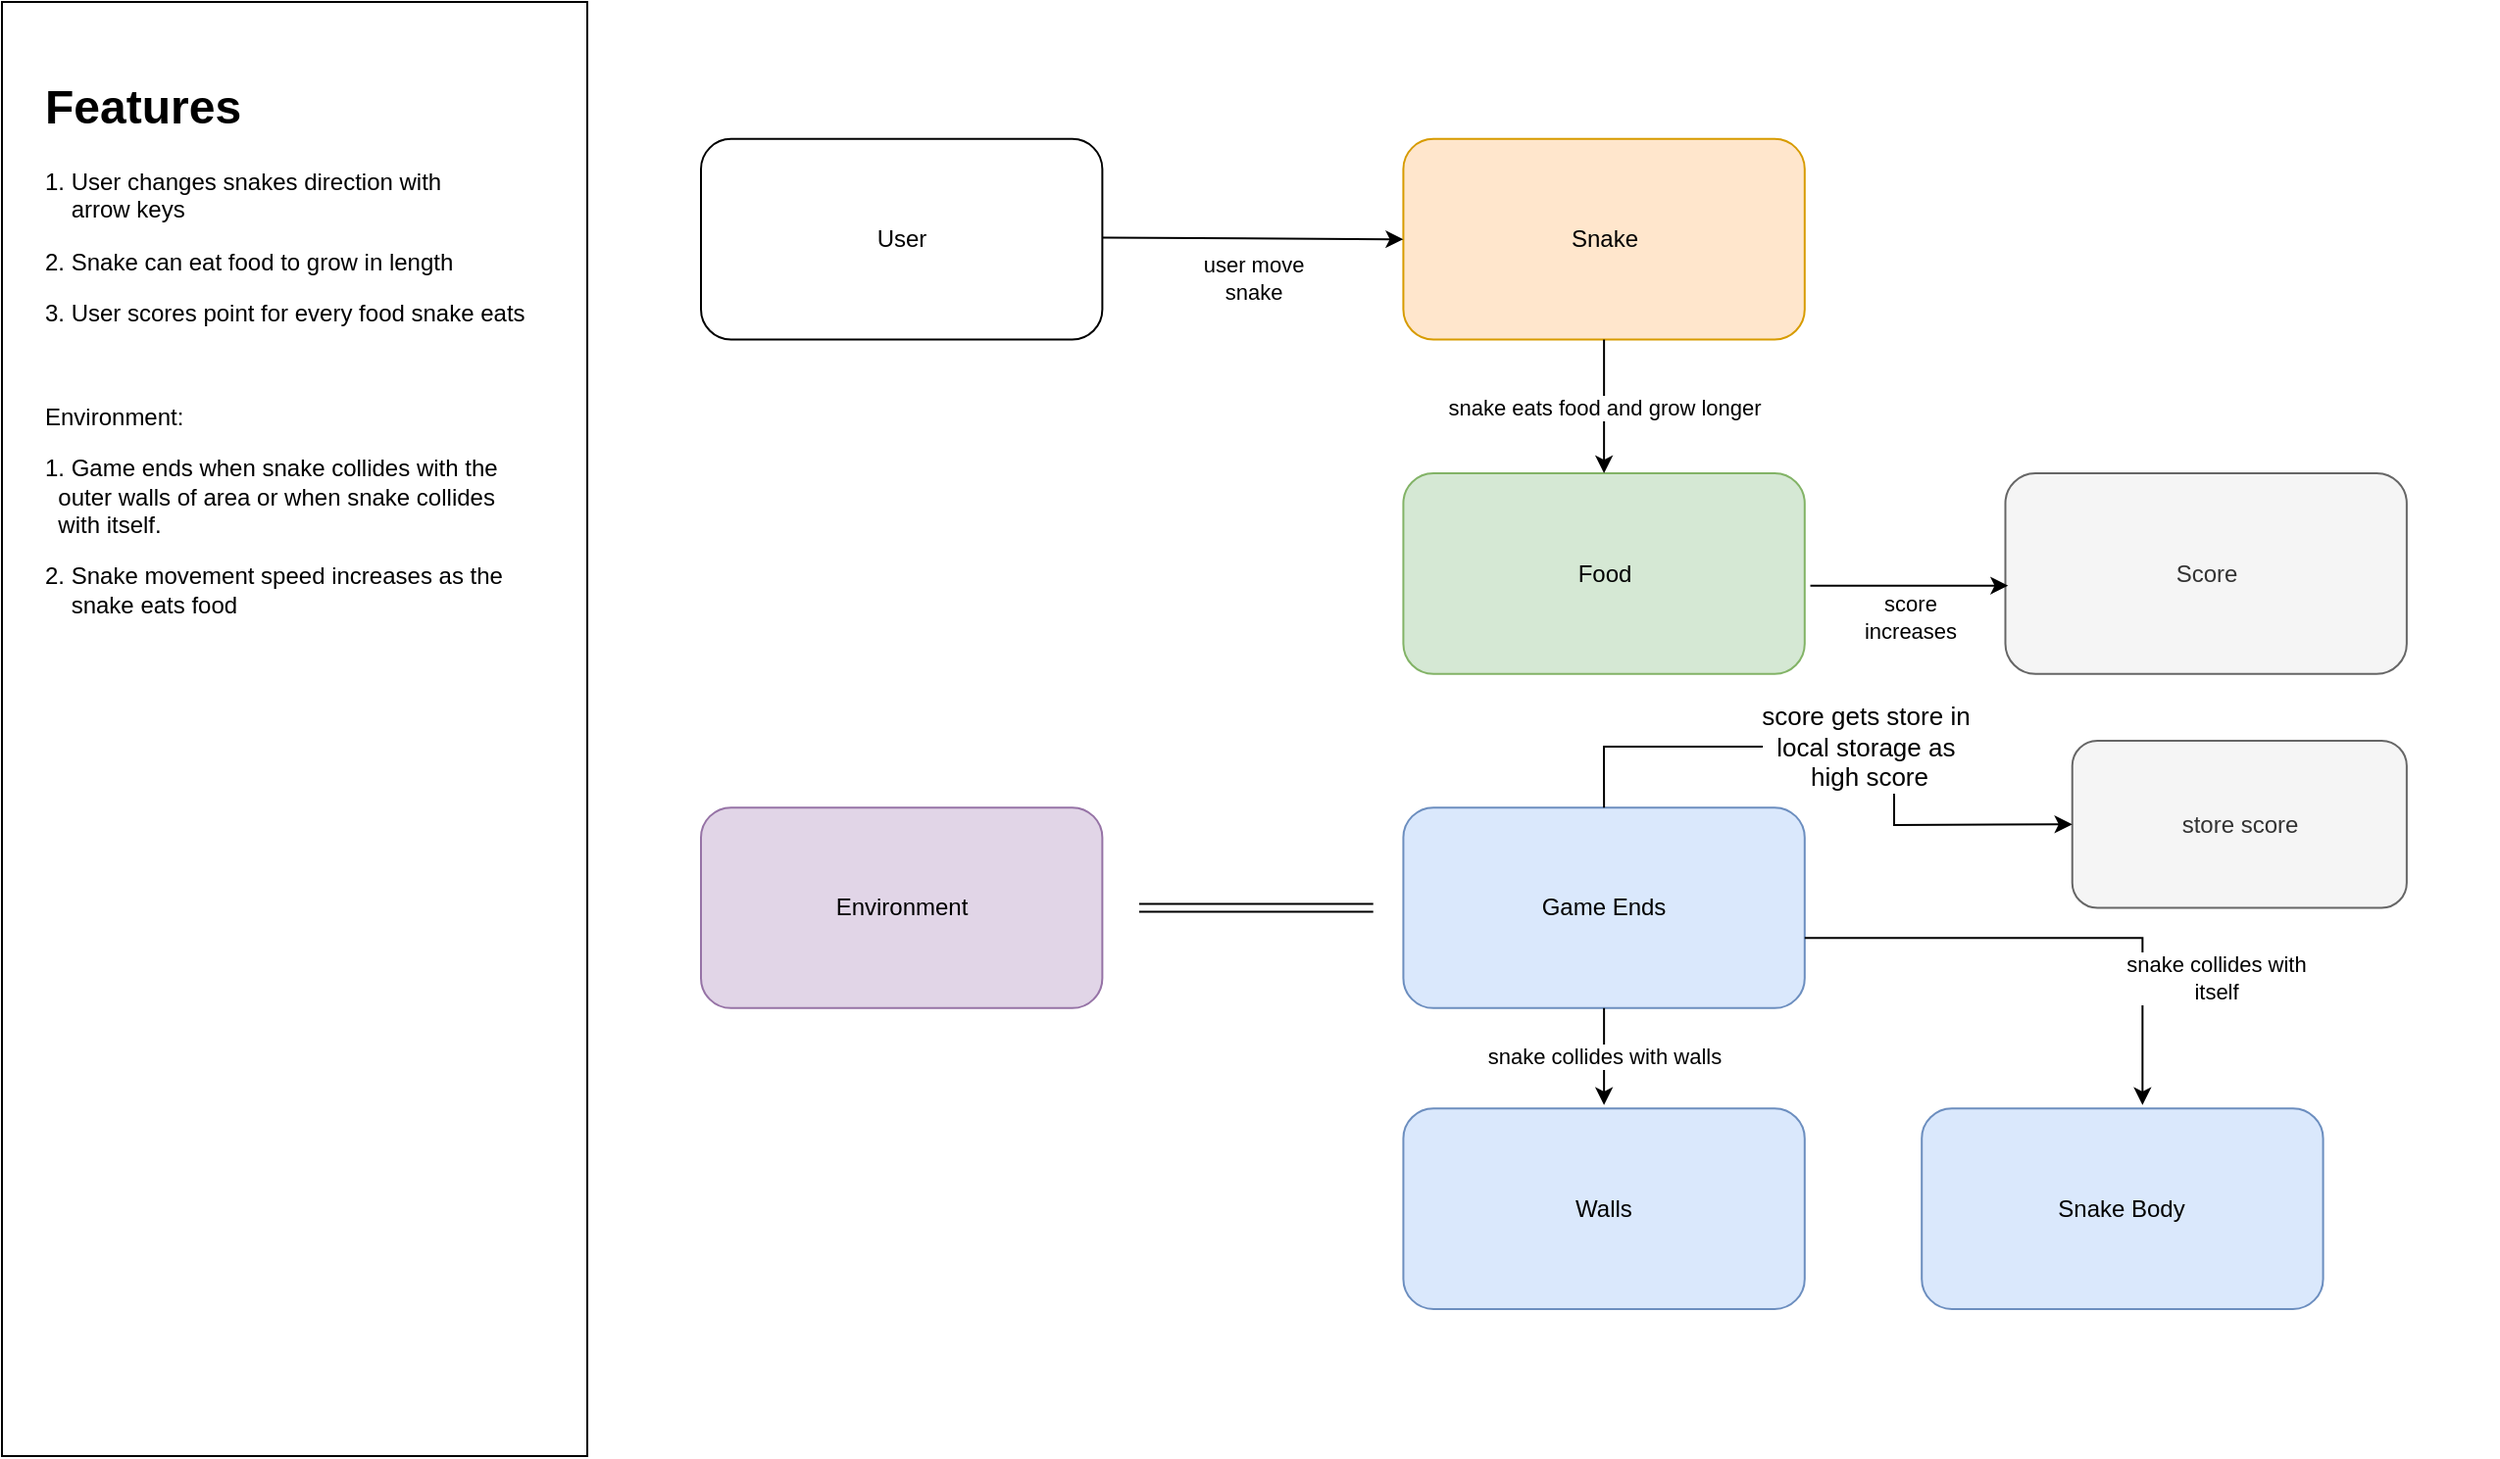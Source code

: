 <mxfile version="20.2.2" type="github">
  <diagram id="JUbkFRHb6d1zBr4sEOrN" name="Page-1">
    <mxGraphModel dx="1730" dy="868" grid="1" gridSize="10" guides="1" tooltips="1" connect="1" arrows="1" fold="1" page="1" pageScale="1" pageWidth="1400" pageHeight="850" math="0" shadow="0">
      <root>
        <mxCell id="0" />
        <mxCell id="1" parent="0" />
        <mxCell id="25Mnqkrbem5WSyrcIev_-58" value="" style="group" vertex="1" connectable="0" parent="1">
          <mxGeometry x="35.0" y="40.0" width="1273.0" height="742.0" as="geometry" />
        </mxCell>
        <mxCell id="25Mnqkrbem5WSyrcIev_-1" value="" style="rounded=1;whiteSpace=wrap;html=1;" vertex="1" parent="25Mnqkrbem5WSyrcIev_-58">
          <mxGeometry x="356.501" y="69.936" width="204.69" height="102.345" as="geometry" />
        </mxCell>
        <mxCell id="25Mnqkrbem5WSyrcIev_-2" value="User" style="text;html=1;strokeColor=none;fillColor=none;align=center;verticalAlign=middle;whiteSpace=wrap;rounded=0;" vertex="1" parent="25Mnqkrbem5WSyrcIev_-58">
          <mxGeometry x="407.674" y="95.522" width="102.345" height="51.172" as="geometry" />
        </mxCell>
        <mxCell id="25Mnqkrbem5WSyrcIev_-4" value="" style="rounded=0;whiteSpace=wrap;html=1;rotation=90;" vertex="1" parent="25Mnqkrbem5WSyrcIev_-58">
          <mxGeometry x="-221.747" y="221.747" width="742.0" height="298.506" as="geometry" />
        </mxCell>
        <mxCell id="25Mnqkrbem5WSyrcIev_-5" value="&lt;h1&gt;Features&lt;/h1&gt;&lt;p&gt;1. User changes snakes direction with&amp;nbsp; &amp;nbsp; &amp;nbsp; &amp;nbsp; &amp;nbsp; &amp;nbsp; &amp;nbsp; &amp;nbsp; &amp;nbsp; arrow keys&lt;/p&gt;&lt;p&gt;2. Snake can eat food to grow in length&lt;/p&gt;&lt;p&gt;3. User scores point for every food snake eats&lt;/p&gt;&lt;p&gt;&lt;br&gt;&lt;/p&gt;&lt;p&gt;Environment:&lt;/p&gt;&lt;p&gt;1. Game ends when snake collides with the&amp;nbsp; &amp;nbsp; &amp;nbsp; &amp;nbsp; outer walls of area or when snake collides&amp;nbsp; &amp;nbsp; &amp;nbsp; &amp;nbsp; with itself.&lt;/p&gt;&lt;p&gt;2. Snake movement speed increases as the&amp;nbsp; &amp;nbsp; &amp;nbsp; &amp;nbsp; snake eats food&lt;/p&gt;" style="text;html=1;strokeColor=none;fillColor=none;spacing=5;spacingTop=-20;whiteSpace=wrap;overflow=hidden;rounded=0;" vertex="1" parent="25Mnqkrbem5WSyrcIev_-58">
          <mxGeometry x="17.057" y="34.115" width="255.862" height="682.299" as="geometry" />
        </mxCell>
        <mxCell id="25Mnqkrbem5WSyrcIev_-6" value="User" style="text;html=1;strokeColor=none;fillColor=none;align=center;verticalAlign=middle;whiteSpace=wrap;rounded=0;" vertex="1" parent="25Mnqkrbem5WSyrcIev_-58">
          <mxGeometry x="765.881" y="95.522" width="102.345" height="51.172" as="geometry" />
        </mxCell>
        <mxCell id="25Mnqkrbem5WSyrcIev_-7" value="Snake" style="rounded=1;whiteSpace=wrap;html=1;fillColor=#ffe6cc;strokeColor=#d79b00;" vertex="1" parent="25Mnqkrbem5WSyrcIev_-58">
          <mxGeometry x="714.708" y="69.936" width="204.69" height="102.345" as="geometry" />
        </mxCell>
        <mxCell id="25Mnqkrbem5WSyrcIev_-9" value="Food" style="rounded=1;whiteSpace=wrap;html=1;fillColor=#d5e8d4;strokeColor=#82b366;" vertex="1" parent="25Mnqkrbem5WSyrcIev_-58">
          <mxGeometry x="714.708" y="240.51" width="204.69" height="102.345" as="geometry" />
        </mxCell>
        <mxCell id="25Mnqkrbem5WSyrcIev_-10" value="Score" style="rounded=1;whiteSpace=wrap;html=1;fillColor=#f5f5f5;strokeColor=#666666;fontColor=#333333;" vertex="1" parent="25Mnqkrbem5WSyrcIev_-58">
          <mxGeometry x="1021.743" y="240.51" width="204.69" height="102.345" as="geometry" />
        </mxCell>
        <mxCell id="25Mnqkrbem5WSyrcIev_-11" value="" style="rounded=1;whiteSpace=wrap;html=1;fillColor=#e1d5e7;strokeColor=#9673a6;" vertex="1" parent="25Mnqkrbem5WSyrcIev_-58">
          <mxGeometry x="356.501" y="411.085" width="204.69" height="102.345" as="geometry" />
        </mxCell>
        <mxCell id="25Mnqkrbem5WSyrcIev_-12" value="Environment" style="text;html=1;strokeColor=none;fillColor=none;align=center;verticalAlign=middle;whiteSpace=wrap;rounded=0;" vertex="1" parent="25Mnqkrbem5WSyrcIev_-58">
          <mxGeometry x="407.674" y="436.671" width="102.345" height="51.172" as="geometry" />
        </mxCell>
        <mxCell id="25Mnqkrbem5WSyrcIev_-13" value="" style="rounded=1;whiteSpace=wrap;html=1;fillColor=#dae8fc;strokeColor=#6c8ebf;" vertex="1" parent="25Mnqkrbem5WSyrcIev_-58">
          <mxGeometry x="714.708" y="411.085" width="204.69" height="102.345" as="geometry" />
        </mxCell>
        <mxCell id="25Mnqkrbem5WSyrcIev_-14" value="Game Ends" style="text;html=1;strokeColor=none;fillColor=none;align=center;verticalAlign=middle;whiteSpace=wrap;rounded=0;" vertex="1" parent="25Mnqkrbem5WSyrcIev_-58">
          <mxGeometry x="765.881" y="436.671" width="102.345" height="51.172" as="geometry" />
        </mxCell>
        <mxCell id="25Mnqkrbem5WSyrcIev_-17" value="" style="rounded=1;whiteSpace=wrap;html=1;fillColor=#dae8fc;strokeColor=#6c8ebf;" vertex="1" parent="25Mnqkrbem5WSyrcIev_-58">
          <mxGeometry x="714.708" y="564.602" width="204.69" height="102.345" as="geometry" />
        </mxCell>
        <mxCell id="25Mnqkrbem5WSyrcIev_-18" value="Walls" style="text;html=1;strokeColor=none;fillColor=none;align=center;verticalAlign=middle;whiteSpace=wrap;rounded=0;" vertex="1" parent="25Mnqkrbem5WSyrcIev_-58">
          <mxGeometry x="765.881" y="590.189" width="102.345" height="51.172" as="geometry" />
        </mxCell>
        <mxCell id="25Mnqkrbem5WSyrcIev_-19" value="" style="rounded=1;whiteSpace=wrap;html=1;fillColor=#dae8fc;strokeColor=#6c8ebf;" vertex="1" parent="25Mnqkrbem5WSyrcIev_-58">
          <mxGeometry x="979.099" y="564.602" width="204.69" height="102.345" as="geometry" />
        </mxCell>
        <mxCell id="25Mnqkrbem5WSyrcIev_-20" value="Snake Body" style="text;html=1;strokeColor=none;fillColor=none;align=center;verticalAlign=middle;whiteSpace=wrap;rounded=0;" vertex="1" parent="25Mnqkrbem5WSyrcIev_-58">
          <mxGeometry x="1030.272" y="590.189" width="102.345" height="51.172" as="geometry" />
        </mxCell>
        <mxCell id="25Mnqkrbem5WSyrcIev_-21" value="store score" style="rounded=1;whiteSpace=wrap;html=1;fillColor=#f5f5f5;strokeColor=#666666;fontColor=#333333;" vertex="1" parent="25Mnqkrbem5WSyrcIev_-58">
          <mxGeometry x="1055.858" y="376.97" width="170.575" height="85.287" as="geometry" />
        </mxCell>
        <mxCell id="25Mnqkrbem5WSyrcIev_-22" value="" style="endArrow=classic;html=1;rounded=0;" edge="1" parent="25Mnqkrbem5WSyrcIev_-58">
          <mxGeometry relative="1" as="geometry">
            <mxPoint x="561.191" y="120.255" as="sourcePoint" />
            <mxPoint x="714.708" y="121.108" as="targetPoint" />
          </mxGeometry>
        </mxCell>
        <mxCell id="25Mnqkrbem5WSyrcIev_-23" value="user move &lt;br&gt;snake" style="edgeLabel;resizable=0;html=1;align=center;verticalAlign=middle;" connectable="0" vertex="1" parent="25Mnqkrbem5WSyrcIev_-22">
          <mxGeometry relative="1" as="geometry">
            <mxPoint y="20" as="offset" />
          </mxGeometry>
        </mxCell>
        <mxCell id="25Mnqkrbem5WSyrcIev_-25" value="" style="endArrow=classic;html=1;rounded=0;exitX=0.5;exitY=1;exitDx=0;exitDy=0;entryX=0.5;entryY=0;entryDx=0;entryDy=0;" edge="1" parent="25Mnqkrbem5WSyrcIev_-58" source="25Mnqkrbem5WSyrcIev_-7" target="25Mnqkrbem5WSyrcIev_-9">
          <mxGeometry relative="1" as="geometry">
            <mxPoint x="817.053" y="206.396" as="sourcePoint" />
            <mxPoint x="987.628" y="206.396" as="targetPoint" />
          </mxGeometry>
        </mxCell>
        <mxCell id="25Mnqkrbem5WSyrcIev_-26" value="snake eats food and grow longer" style="edgeLabel;resizable=0;html=1;align=center;verticalAlign=middle;" connectable="0" vertex="1" parent="25Mnqkrbem5WSyrcIev_-25">
          <mxGeometry relative="1" as="geometry" />
        </mxCell>
        <mxCell id="25Mnqkrbem5WSyrcIev_-27" value="" style="endArrow=classic;html=1;rounded=0;entryX=0.007;entryY=0.56;entryDx=0;entryDy=0;entryPerimeter=0;exitX=1.014;exitY=0.56;exitDx=0;exitDy=0;exitPerimeter=0;" edge="1" parent="25Mnqkrbem5WSyrcIev_-58" source="25Mnqkrbem5WSyrcIev_-9" target="25Mnqkrbem5WSyrcIev_-10">
          <mxGeometry relative="1" as="geometry">
            <mxPoint x="817.053" y="342.855" as="sourcePoint" />
            <mxPoint x="987.628" y="342.855" as="targetPoint" />
            <Array as="points" />
          </mxGeometry>
        </mxCell>
        <mxCell id="25Mnqkrbem5WSyrcIev_-28" value="score &lt;br&gt;increases" style="edgeLabel;resizable=0;html=1;align=center;verticalAlign=middle;" connectable="0" vertex="1" parent="25Mnqkrbem5WSyrcIev_-27">
          <mxGeometry relative="1" as="geometry">
            <mxPoint y="16" as="offset" />
          </mxGeometry>
        </mxCell>
        <mxCell id="25Mnqkrbem5WSyrcIev_-29" value="" style="endArrow=classic;html=1;rounded=0;entryX=0;entryY=0.5;entryDx=0;entryDy=0;exitX=0.5;exitY=0;exitDx=0;exitDy=0;" edge="1" parent="25Mnqkrbem5WSyrcIev_-58" source="25Mnqkrbem5WSyrcIev_-13" target="25Mnqkrbem5WSyrcIev_-21">
          <mxGeometry relative="1" as="geometry">
            <mxPoint x="1226.433" y="291.342" as="sourcePoint" />
            <mxPoint x="1311.72" y="428.143" as="targetPoint" />
            <Array as="points">
              <mxPoint x="817.0" y="380.0" />
              <mxPoint x="965.0" y="380.0" />
              <mxPoint x="965.0" y="420.0" />
            </Array>
          </mxGeometry>
        </mxCell>
        <mxCell id="25Mnqkrbem5WSyrcIev_-30" value="&lt;font style=&quot;font-size: 13px;&quot;&gt;score gets store in&amp;nbsp;&lt;br&gt;local storage as&amp;nbsp;&lt;br&gt;high score&lt;/font&gt;" style="edgeLabel;resizable=0;html=1;align=center;verticalAlign=middle;" connectable="0" vertex="1" parent="25Mnqkrbem5WSyrcIev_-29">
          <mxGeometry relative="1" as="geometry">
            <mxPoint x="11" as="offset" />
          </mxGeometry>
        </mxCell>
        <mxCell id="25Mnqkrbem5WSyrcIev_-31" value="" style="shape=link;html=1;rounded=0;" edge="1" parent="25Mnqkrbem5WSyrcIev_-58">
          <mxGeometry width="100" relative="1" as="geometry">
            <mxPoint x="579.954" y="462.258" as="sourcePoint" />
            <mxPoint x="699.357" y="462.258" as="targetPoint" />
          </mxGeometry>
        </mxCell>
        <mxCell id="25Mnqkrbem5WSyrcIev_-32" value="" style="endArrow=classic;html=1;rounded=0;exitX=0.5;exitY=1;exitDx=0;exitDy=0;" edge="1" parent="25Mnqkrbem5WSyrcIev_-58" source="25Mnqkrbem5WSyrcIev_-13">
          <mxGeometry relative="1" as="geometry">
            <mxPoint x="665.242" y="597.012" as="sourcePoint" />
            <mxPoint x="817.053" y="562.897" as="targetPoint" />
          </mxGeometry>
        </mxCell>
        <mxCell id="25Mnqkrbem5WSyrcIev_-33" value="snake collides with walls" style="edgeLabel;resizable=0;html=1;align=center;verticalAlign=middle;" connectable="0" vertex="1" parent="25Mnqkrbem5WSyrcIev_-32">
          <mxGeometry relative="1" as="geometry" />
        </mxCell>
        <mxCell id="25Mnqkrbem5WSyrcIev_-34" value="" style="endArrow=classic;html=1;rounded=0;" edge="1" parent="25Mnqkrbem5WSyrcIev_-58">
          <mxGeometry relative="1" as="geometry">
            <mxPoint x="919.398" y="477.609" as="sourcePoint" />
            <mxPoint x="1091.678" y="562.897" as="targetPoint" />
            <Array as="points">
              <mxPoint x="1091.678" y="477.609" />
            </Array>
          </mxGeometry>
        </mxCell>
        <mxCell id="25Mnqkrbem5WSyrcIev_-35" value="snake collides with&lt;br&gt;itself" style="edgeLabel;resizable=0;html=1;align=center;verticalAlign=middle;" connectable="0" vertex="1" parent="25Mnqkrbem5WSyrcIev_-34">
          <mxGeometry relative="1" as="geometry">
            <mxPoint x="80" y="20" as="offset" />
          </mxGeometry>
        </mxCell>
      </root>
    </mxGraphModel>
  </diagram>
</mxfile>
